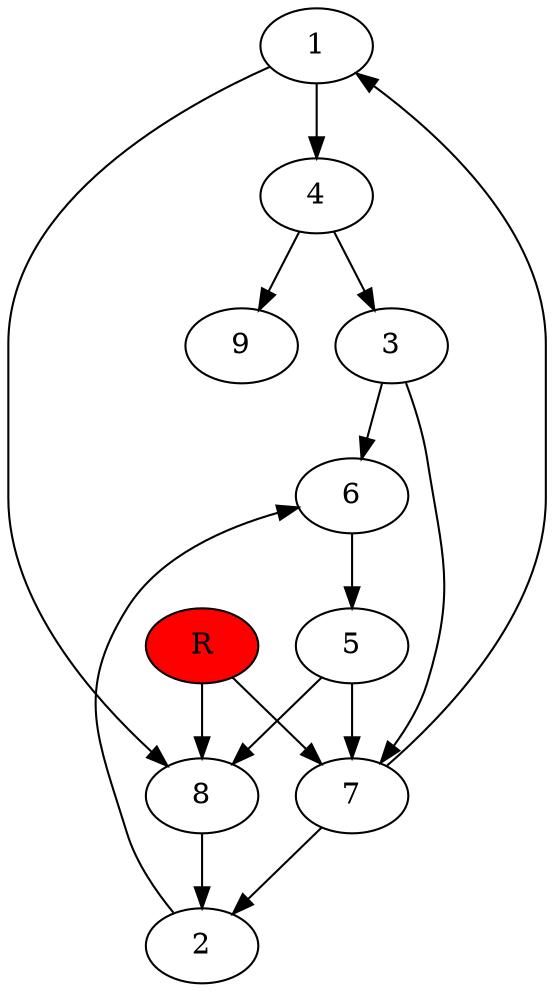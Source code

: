 digraph prb31402 {
	1
	2
	3
	4
	5
	6
	7
	8
	R [fillcolor="#ff0000" style=filled]
	1 -> 4
	1 -> 8
	2 -> 6
	3 -> 6
	3 -> 7
	4 -> 3
	4 -> 9
	5 -> 7
	5 -> 8
	6 -> 5
	7 -> 1
	7 -> 2
	8 -> 2
	R -> 7
	R -> 8
}
